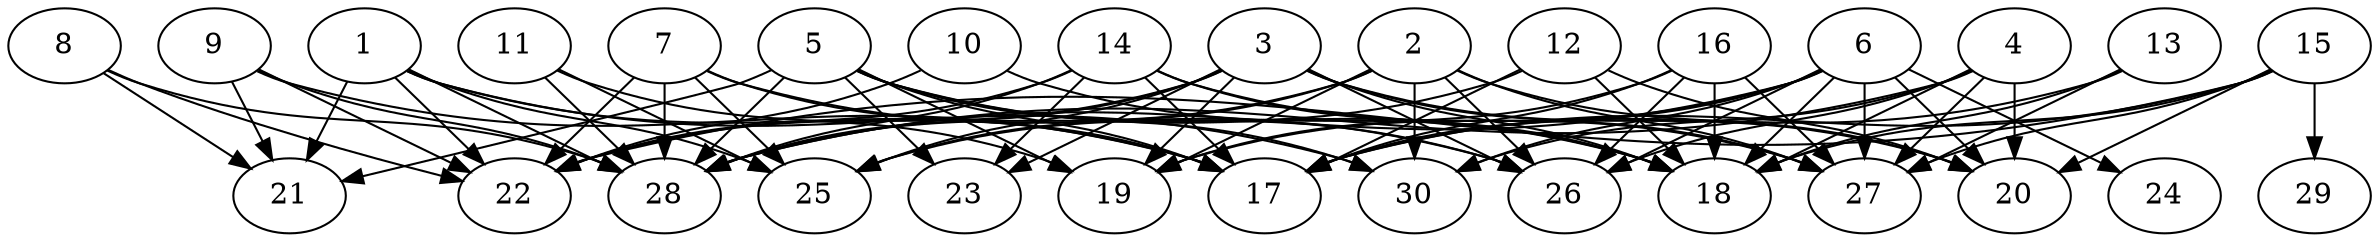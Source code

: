 // DAG automatically generated by daggen at Thu Oct  3 14:04:18 2019
// ./daggen --dot -n 30 --ccr 0.5 --fat 0.9 --regular 0.5 --density 0.7 --mindata 5242880 --maxdata 52428800 
digraph G {
  1 [size="79204352", alpha="0.08", expect_size="39602176"] 
  1 -> 17 [size ="39602176"]
  1 -> 21 [size ="39602176"]
  1 -> 22 [size ="39602176"]
  1 -> 25 [size ="39602176"]
  1 -> 28 [size ="39602176"]
  1 -> 30 [size ="39602176"]
  2 [size="18753536", alpha="0.03", expect_size="9376768"] 
  2 -> 19 [size ="9376768"]
  2 -> 20 [size ="9376768"]
  2 -> 25 [size ="9376768"]
  2 -> 26 [size ="9376768"]
  2 -> 27 [size ="9376768"]
  2 -> 28 [size ="9376768"]
  2 -> 30 [size ="9376768"]
  3 [size="43143168", alpha="0.04", expect_size="21571584"] 
  3 -> 18 [size ="21571584"]
  3 -> 19 [size ="21571584"]
  3 -> 20 [size ="21571584"]
  3 -> 22 [size ="21571584"]
  3 -> 23 [size ="21571584"]
  3 -> 25 [size ="21571584"]
  3 -> 26 [size ="21571584"]
  3 -> 27 [size ="21571584"]
  3 -> 28 [size ="21571584"]
  4 [size="23908352", alpha="0.10", expect_size="11954176"] 
  4 -> 18 [size ="11954176"]
  4 -> 20 [size ="11954176"]
  4 -> 26 [size ="11954176"]
  4 -> 27 [size ="11954176"]
  4 -> 28 [size ="11954176"]
  4 -> 30 [size ="11954176"]
  5 [size="36055040", alpha="0.07", expect_size="18027520"] 
  5 -> 17 [size ="18027520"]
  5 -> 18 [size ="18027520"]
  5 -> 19 [size ="18027520"]
  5 -> 21 [size ="18027520"]
  5 -> 23 [size ="18027520"]
  5 -> 26 [size ="18027520"]
  5 -> 28 [size ="18027520"]
  5 -> 30 [size ="18027520"]
  6 [size="29714432", alpha="0.16", expect_size="14857216"] 
  6 -> 17 [size ="14857216"]
  6 -> 18 [size ="14857216"]
  6 -> 19 [size ="14857216"]
  6 -> 20 [size ="14857216"]
  6 -> 24 [size ="14857216"]
  6 -> 26 [size ="14857216"]
  6 -> 27 [size ="14857216"]
  6 -> 28 [size ="14857216"]
  6 -> 30 [size ="14857216"]
  7 [size="52750336", alpha="0.18", expect_size="26375168"] 
  7 -> 17 [size ="26375168"]
  7 -> 22 [size ="26375168"]
  7 -> 25 [size ="26375168"]
  7 -> 26 [size ="26375168"]
  7 -> 28 [size ="26375168"]
  8 [size="66121728", alpha="0.18", expect_size="33060864"] 
  8 -> 21 [size ="33060864"]
  8 -> 22 [size ="33060864"]
  8 -> 28 [size ="33060864"]
  9 [size="44660736", alpha="0.15", expect_size="22330368"] 
  9 -> 17 [size ="22330368"]
  9 -> 21 [size ="22330368"]
  9 -> 22 [size ="22330368"]
  9 -> 28 [size ="22330368"]
  10 [size="55220224", alpha="0.00", expect_size="27610112"] 
  10 -> 18 [size ="27610112"]
  10 -> 22 [size ="27610112"]
  11 [size="83943424", alpha="0.11", expect_size="41971712"] 
  11 -> 19 [size ="41971712"]
  11 -> 25 [size ="41971712"]
  11 -> 28 [size ="41971712"]
  12 [size="26685440", alpha="0.13", expect_size="13342720"] 
  12 -> 17 [size ="13342720"]
  12 -> 18 [size ="13342720"]
  12 -> 20 [size ="13342720"]
  12 -> 25 [size ="13342720"]
  13 [size="39745536", alpha="0.19", expect_size="19872768"] 
  13 -> 17 [size ="19872768"]
  13 -> 18 [size ="19872768"]
  13 -> 27 [size ="19872768"]
  14 [size="60856320", alpha="0.18", expect_size="30428160"] 
  14 -> 17 [size ="30428160"]
  14 -> 18 [size ="30428160"]
  14 -> 22 [size ="30428160"]
  14 -> 23 [size ="30428160"]
  14 -> 27 [size ="30428160"]
  14 -> 28 [size ="30428160"]
  15 [size="13232128", alpha="0.03", expect_size="6616064"] 
  15 -> 17 [size ="6616064"]
  15 -> 18 [size ="6616064"]
  15 -> 20 [size ="6616064"]
  15 -> 22 [size ="6616064"]
  15 -> 27 [size ="6616064"]
  15 -> 29 [size ="6616064"]
  16 [size="47912960", alpha="0.06", expect_size="23956480"] 
  16 -> 17 [size ="23956480"]
  16 -> 18 [size ="23956480"]
  16 -> 19 [size ="23956480"]
  16 -> 26 [size ="23956480"]
  16 -> 27 [size ="23956480"]
  17 [size="27795456", alpha="0.09", expect_size="13897728"] 
  18 [size="18622464", alpha="0.10", expect_size="9311232"] 
  19 [size="103759872", alpha="0.16", expect_size="51879936"] 
  20 [size="79292416", alpha="0.00", expect_size="39646208"] 
  21 [size="80705536", alpha="0.19", expect_size="40352768"] 
  22 [size="37994496", alpha="0.20", expect_size="18997248"] 
  23 [size="101076992", alpha="0.07", expect_size="50538496"] 
  24 [size="96090112", alpha="0.17", expect_size="48045056"] 
  25 [size="85452800", alpha="0.13", expect_size="42726400"] 
  26 [size="97415168", alpha="0.12", expect_size="48707584"] 
  27 [size="30715904", alpha="0.01", expect_size="15357952"] 
  28 [size="74246144", alpha="0.01", expect_size="37123072"] 
  29 [size="24991744", alpha="0.09", expect_size="12495872"] 
  30 [size="102397952", alpha="0.06", expect_size="51198976"] 
}
